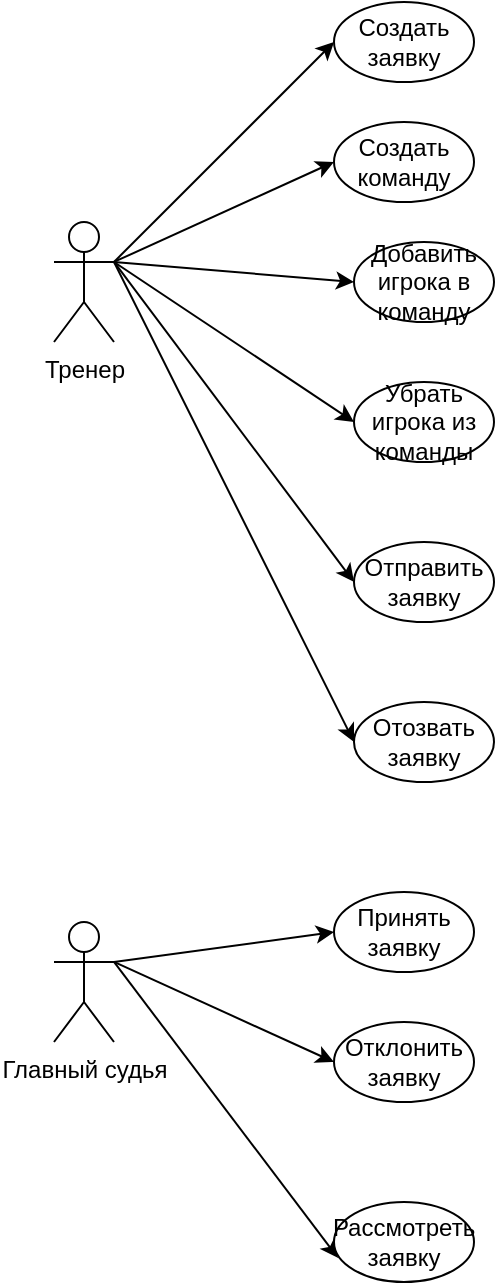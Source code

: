 <mxfile>
    <diagram id="ltQTMiJ_45T_IDaoif8O" name="Page-1">
        <mxGraphModel dx="654" dy="827" grid="1" gridSize="10" guides="1" tooltips="1" connect="1" arrows="1" fold="1" page="1" pageScale="1" pageWidth="827" pageHeight="1169" math="0" shadow="0">
            <root>
                <mxCell id="0"/>
                <mxCell id="1" parent="0"/>
                <mxCell id="7" style="edgeStyle=none;html=1;exitX=1;exitY=0.333;exitDx=0;exitDy=0;exitPerimeter=0;entryX=0;entryY=0.5;entryDx=0;entryDy=0;" edge="1" parent="1" source="2" target="6">
                    <mxGeometry relative="1" as="geometry"/>
                </mxCell>
                <mxCell id="10" style="edgeStyle=none;html=1;exitX=1;exitY=0.333;exitDx=0;exitDy=0;exitPerimeter=0;entryX=0;entryY=0.5;entryDx=0;entryDy=0;" edge="1" parent="1" source="2" target="9">
                    <mxGeometry relative="1" as="geometry"/>
                </mxCell>
                <mxCell id="13" style="edgeStyle=none;html=1;exitX=1;exitY=0.333;exitDx=0;exitDy=0;exitPerimeter=0;entryX=0;entryY=0.5;entryDx=0;entryDy=0;" edge="1" parent="1" source="2" target="12">
                    <mxGeometry relative="1" as="geometry"/>
                </mxCell>
                <mxCell id="15" style="edgeStyle=none;html=1;exitX=1;exitY=0.333;exitDx=0;exitDy=0;exitPerimeter=0;entryX=0;entryY=0.5;entryDx=0;entryDy=0;" edge="1" parent="1" source="2" target="14">
                    <mxGeometry relative="1" as="geometry"/>
                </mxCell>
                <mxCell id="17" style="edgeStyle=none;html=1;exitX=1;exitY=0.333;exitDx=0;exitDy=0;exitPerimeter=0;entryX=0;entryY=0.5;entryDx=0;entryDy=0;" edge="1" parent="1" source="2" target="16">
                    <mxGeometry relative="1" as="geometry"/>
                </mxCell>
                <mxCell id="20" style="edgeStyle=none;html=1;exitX=1;exitY=0.333;exitDx=0;exitDy=0;exitPerimeter=0;entryX=0;entryY=0.5;entryDx=0;entryDy=0;" edge="1" parent="1" source="2" target="19">
                    <mxGeometry relative="1" as="geometry"/>
                </mxCell>
                <mxCell id="2" value="Тренер" style="shape=umlActor;verticalLabelPosition=bottom;verticalAlign=top;html=1;outlineConnect=0;" vertex="1" parent="1">
                    <mxGeometry x="140" y="210" width="30" height="60" as="geometry"/>
                </mxCell>
                <mxCell id="6" value="Создать команду" style="ellipse;whiteSpace=wrap;html=1;" vertex="1" parent="1">
                    <mxGeometry x="280" y="160" width="70" height="40" as="geometry"/>
                </mxCell>
                <mxCell id="9" value="Добавить игрока в команду" style="ellipse;whiteSpace=wrap;html=1;" vertex="1" parent="1">
                    <mxGeometry x="290" y="220" width="70" height="40" as="geometry"/>
                </mxCell>
                <mxCell id="12" value="Убрать игрока из команды" style="ellipse;whiteSpace=wrap;html=1;" vertex="1" parent="1">
                    <mxGeometry x="290" y="290" width="70" height="40" as="geometry"/>
                </mxCell>
                <mxCell id="14" value="Создать заявку" style="ellipse;whiteSpace=wrap;html=1;" vertex="1" parent="1">
                    <mxGeometry x="280" y="100" width="70" height="40" as="geometry"/>
                </mxCell>
                <mxCell id="16" value="Отправить заявку" style="ellipse;whiteSpace=wrap;html=1;" vertex="1" parent="1">
                    <mxGeometry x="290" y="370" width="70" height="40" as="geometry"/>
                </mxCell>
                <mxCell id="22" style="edgeStyle=none;html=1;entryX=0;entryY=0.5;entryDx=0;entryDy=0;" edge="1" parent="1" target="21">
                    <mxGeometry relative="1" as="geometry">
                        <mxPoint x="170" y="580" as="sourcePoint"/>
                    </mxGeometry>
                </mxCell>
                <mxCell id="24" style="edgeStyle=none;html=1;exitX=1;exitY=0.333;exitDx=0;exitDy=0;exitPerimeter=0;entryX=0;entryY=0.5;entryDx=0;entryDy=0;" edge="1" parent="1" source="18" target="23">
                    <mxGeometry relative="1" as="geometry"/>
                </mxCell>
                <mxCell id="27" style="edgeStyle=none;html=1;exitX=1;exitY=0.333;exitDx=0;exitDy=0;exitPerimeter=0;entryX=0.029;entryY=0.7;entryDx=0;entryDy=0;entryPerimeter=0;" edge="1" parent="1" source="18" target="26">
                    <mxGeometry relative="1" as="geometry"/>
                </mxCell>
                <mxCell id="18" value="Главный судья" style="shape=umlActor;verticalLabelPosition=bottom;verticalAlign=top;html=1;outlineConnect=0;" vertex="1" parent="1">
                    <mxGeometry x="140" y="560" width="30" height="60" as="geometry"/>
                </mxCell>
                <mxCell id="19" value="Отозвать заявку" style="ellipse;whiteSpace=wrap;html=1;" vertex="1" parent="1">
                    <mxGeometry x="290" y="450" width="70" height="40" as="geometry"/>
                </mxCell>
                <mxCell id="21" value="Принять заявку" style="ellipse;whiteSpace=wrap;html=1;" vertex="1" parent="1">
                    <mxGeometry x="280" y="545" width="70" height="40" as="geometry"/>
                </mxCell>
                <mxCell id="23" value="Отклонить заявку" style="ellipse;whiteSpace=wrap;html=1;" vertex="1" parent="1">
                    <mxGeometry x="280" y="610" width="70" height="40" as="geometry"/>
                </mxCell>
                <mxCell id="26" value="Рассмотреть заявку" style="ellipse;whiteSpace=wrap;html=1;" vertex="1" parent="1">
                    <mxGeometry x="280" y="700" width="70" height="40" as="geometry"/>
                </mxCell>
            </root>
        </mxGraphModel>
    </diagram>
</mxfile>